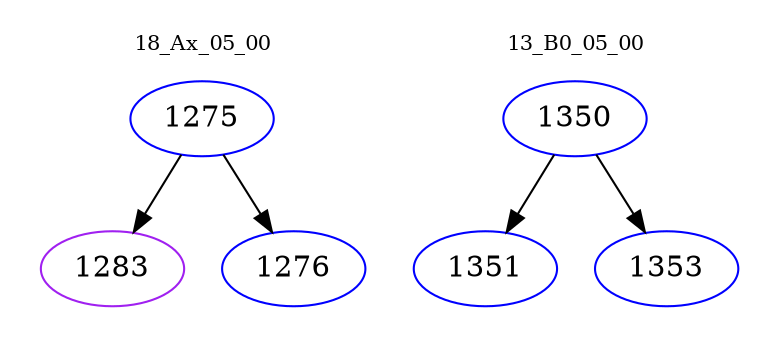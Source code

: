 digraph{
subgraph cluster_0 {
color = white
label = "18_Ax_05_00";
fontsize=10;
T0_1275 [label="1275", color="blue"]
T0_1275 -> T0_1283 [color="black"]
T0_1283 [label="1283", color="purple"]
T0_1275 -> T0_1276 [color="black"]
T0_1276 [label="1276", color="blue"]
}
subgraph cluster_1 {
color = white
label = "13_B0_05_00";
fontsize=10;
T1_1350 [label="1350", color="blue"]
T1_1350 -> T1_1351 [color="black"]
T1_1351 [label="1351", color="blue"]
T1_1350 -> T1_1353 [color="black"]
T1_1353 [label="1353", color="blue"]
}
}
